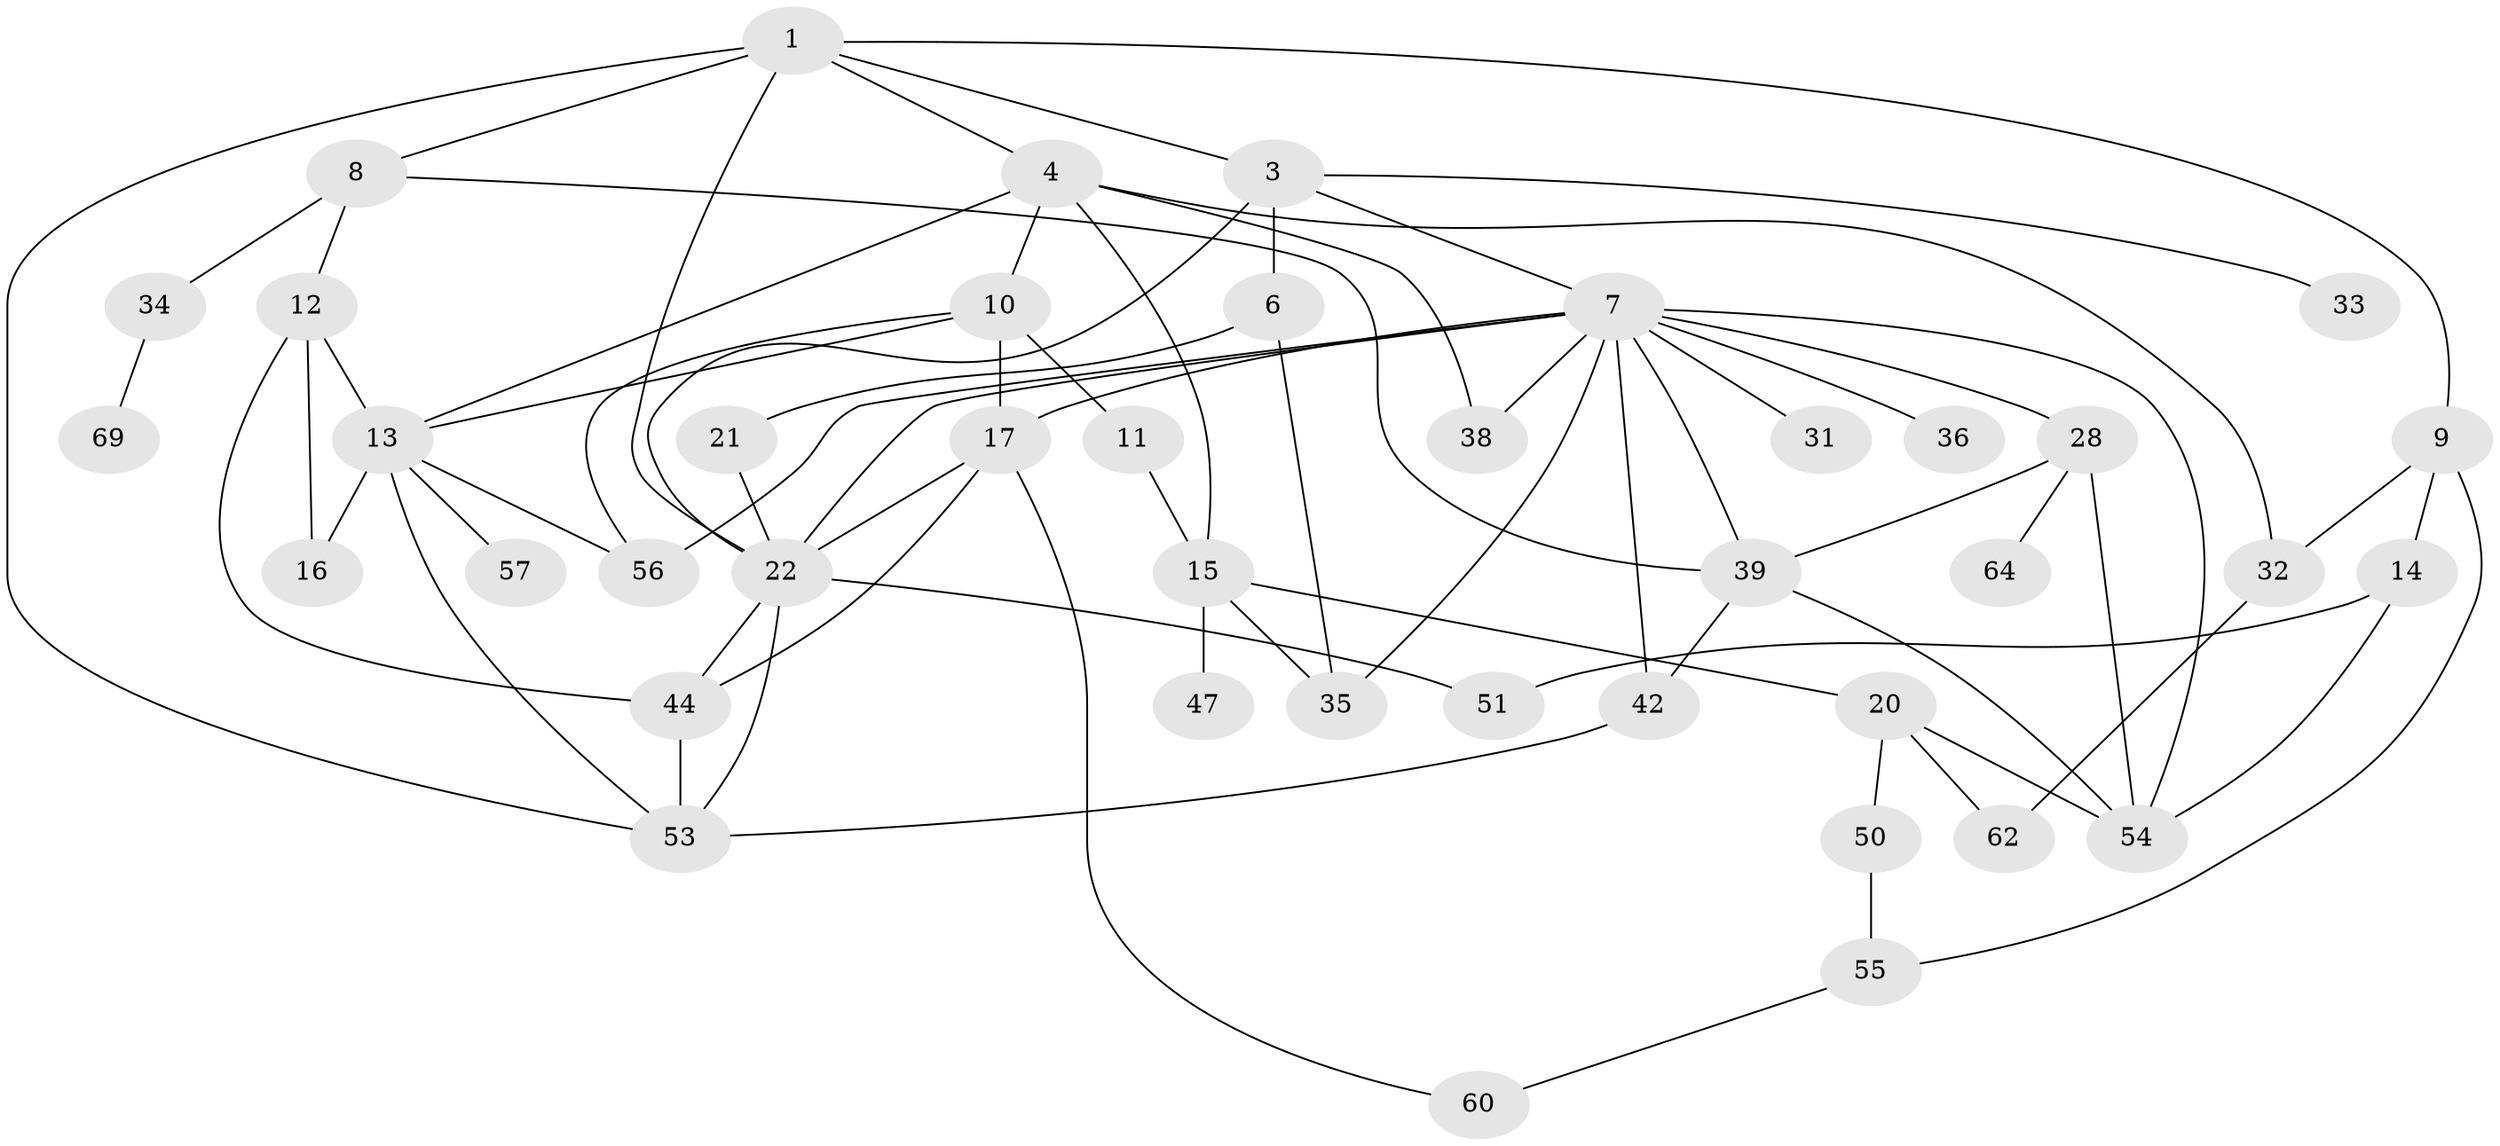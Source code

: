 // original degree distribution, {5: 0.08695652173913043, 4: 0.13043478260869565, 3: 0.3333333333333333, 9: 0.014492753623188406, 6: 0.028985507246376812, 2: 0.2318840579710145, 1: 0.17391304347826086}
// Generated by graph-tools (version 1.1) at 2025/17/03/04/25 18:17:07]
// undirected, 41 vertices, 72 edges
graph export_dot {
graph [start="1"]
  node [color=gray90,style=filled];
  1 [super="+2+48"];
  3 [super="+5+45"];
  4 [super="+49"];
  6;
  7 [super="+40+27+29"];
  8 [super="+24"];
  9;
  10;
  11 [super="+19"];
  12;
  13 [super="+23"];
  14;
  15;
  16 [super="+18"];
  17;
  20;
  21;
  22 [super="+41+26"];
  28 [super="+30"];
  31;
  32;
  33;
  34 [super="+58"];
  35 [super="+37+67"];
  36;
  38;
  39;
  42;
  44 [super="+52"];
  47;
  50;
  51;
  53 [super="+66"];
  54 [super="+63+59"];
  55 [super="+61"];
  56;
  57;
  60 [super="+65"];
  62;
  64;
  69;
  1 -- 3;
  1 -- 8;
  1 -- 53;
  1 -- 4;
  1 -- 9;
  1 -- 22;
  3 -- 6;
  3 -- 7;
  3 -- 33;
  3 -- 22;
  4 -- 10;
  4 -- 15;
  4 -- 32;
  4 -- 13;
  4 -- 38;
  6 -- 21;
  6 -- 35;
  7 -- 42;
  7 -- 22;
  7 -- 39;
  7 -- 35;
  7 -- 56;
  7 -- 54;
  7 -- 17;
  7 -- 28;
  7 -- 36;
  7 -- 31;
  7 -- 38;
  8 -- 12;
  8 -- 34;
  8 -- 39;
  9 -- 14;
  9 -- 32;
  9 -- 55;
  10 -- 11;
  10 -- 13;
  10 -- 17;
  10 -- 56;
  11 -- 15;
  12 -- 16;
  12 -- 44;
  12 -- 13;
  13 -- 57;
  13 -- 56;
  13 -- 53;
  13 -- 16;
  14 -- 51;
  14 -- 54;
  15 -- 20;
  15 -- 47;
  15 -- 35;
  17 -- 60;
  17 -- 22;
  17 -- 44;
  20 -- 50;
  20 -- 62;
  20 -- 54;
  21 -- 22;
  22 -- 51;
  22 -- 53;
  22 -- 44;
  28 -- 64;
  28 -- 54;
  28 -- 39;
  32 -- 62;
  34 -- 69;
  39 -- 54;
  39 -- 42;
  42 -- 53;
  44 -- 53;
  50 -- 55;
  55 -- 60;
}
